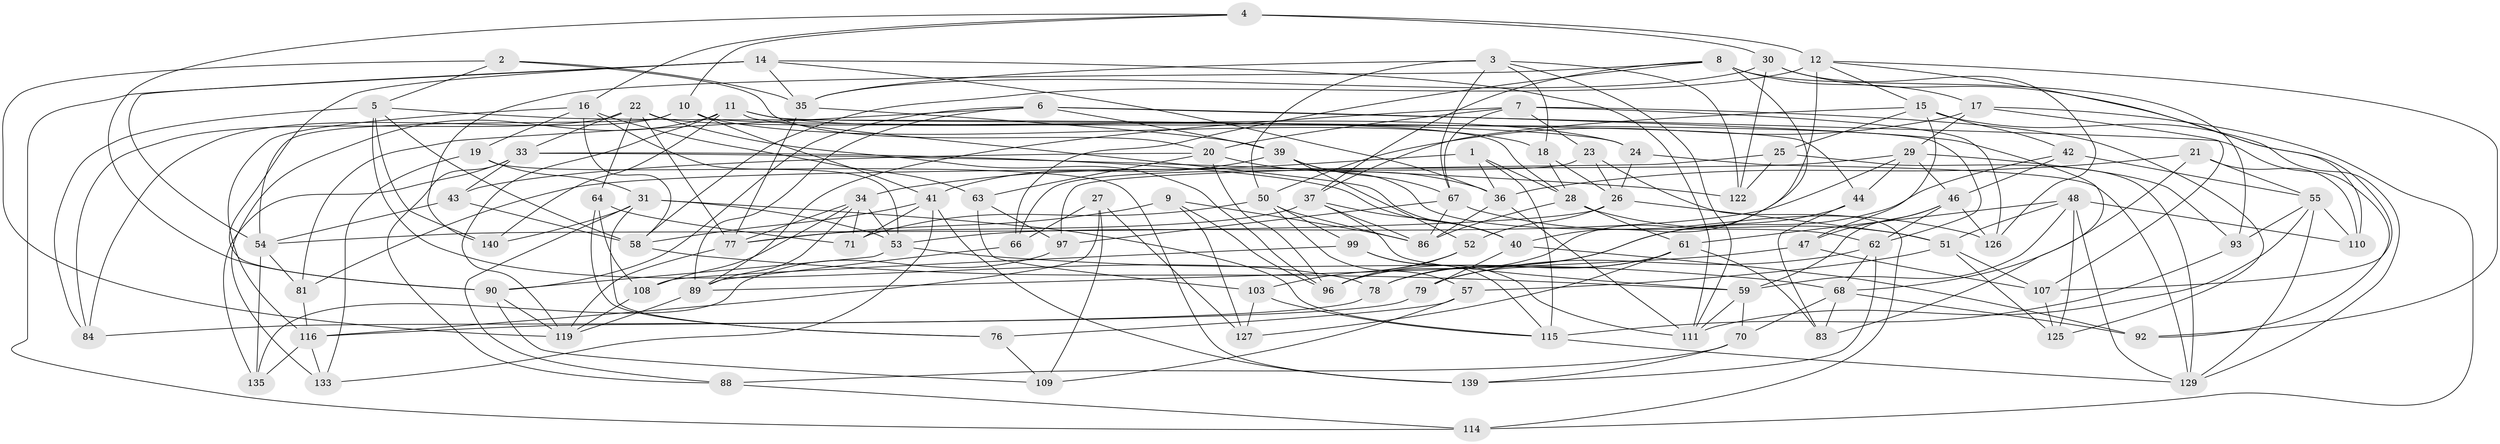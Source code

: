 // Generated by graph-tools (version 1.1) at 2025/52/02/27/25 19:52:34]
// undirected, 97 vertices, 244 edges
graph export_dot {
graph [start="1"]
  node [color=gray90,style=filled];
  1;
  2;
  3 [super="+13"];
  4 [super="+120"];
  5 [super="+87"];
  6 [super="+118"];
  7 [super="+49"];
  8 [super="+113"];
  9;
  10 [super="+98"];
  11 [super="+32"];
  12 [super="+85"];
  14 [super="+95"];
  15 [super="+69"];
  16 [super="+72"];
  17 [super="+136"];
  18;
  19;
  20 [super="+38"];
  21;
  22 [super="+82"];
  23;
  24;
  25;
  26 [super="+117"];
  27;
  28 [super="+74"];
  29 [super="+73"];
  30 [super="+60"];
  31 [super="+128"];
  33 [super="+94"];
  34 [super="+148"];
  35 [super="+130"];
  36 [super="+75"];
  37 [super="+123"];
  39 [super="+45"];
  40 [super="+106"];
  41 [super="+91"];
  42;
  43;
  44;
  46 [super="+145"];
  47;
  48 [super="+102"];
  50 [super="+137"];
  51 [super="+101"];
  52;
  53 [super="+56"];
  54 [super="+104"];
  55 [super="+138"];
  57;
  58 [super="+80"];
  59 [super="+146"];
  61 [super="+65"];
  62 [super="+112"];
  63;
  64;
  66;
  67 [super="+132"];
  68 [super="+121"];
  70;
  71;
  76;
  77 [super="+131"];
  78;
  79;
  81;
  83;
  84;
  86 [super="+143"];
  88;
  89 [super="+141"];
  90 [super="+100"];
  92;
  93;
  96 [super="+105"];
  97;
  99;
  103;
  107 [super="+149"];
  108;
  109;
  110;
  111 [super="+147"];
  114;
  115 [super="+124"];
  116 [super="+144"];
  119 [super="+142"];
  122;
  125;
  126;
  127;
  129 [super="+134"];
  133;
  135;
  139;
  140;
  1 -- 36;
  1 -- 115;
  1 -- 28;
  1 -- 34;
  2 -- 20;
  2 -- 35;
  2 -- 119;
  2 -- 5;
  3 -- 122;
  3 -- 111;
  3 -- 67;
  3 -- 18;
  3 -- 35;
  3 -- 50;
  4 -- 30 [weight=2];
  4 -- 16;
  4 -- 10;
  4 -- 90;
  4 -- 12;
  5 -- 58;
  5 -- 78;
  5 -- 24;
  5 -- 140;
  5 -- 84;
  6 -- 39;
  6 -- 89;
  6 -- 90;
  6 -- 81;
  6 -- 83;
  6 -- 92;
  7 -- 125;
  7 -- 23;
  7 -- 89;
  7 -- 20;
  7 -- 126;
  7 -- 67;
  8 -- 17;
  8 -- 66;
  8 -- 93;
  8 -- 140;
  8 -- 96;
  8 -- 37;
  9 -- 127;
  9 -- 77;
  9 -- 96;
  9 -- 86;
  10 -- 41;
  10 -- 18;
  10 -- 84;
  10 -- 62;
  10 -- 54;
  11 -- 119;
  11 -- 133;
  11 -- 140;
  11 -- 24;
  11 -- 40;
  11 -- 44;
  12 -- 92;
  12 -- 110;
  12 -- 40;
  12 -- 58;
  12 -- 15;
  14 -- 114;
  14 -- 36;
  14 -- 35;
  14 -- 54;
  14 -- 111;
  14 -- 90;
  15 -- 47;
  15 -- 25;
  15 -- 42;
  15 -- 37;
  15 -- 129;
  16 -- 53;
  16 -- 19;
  16 -- 58;
  16 -- 116;
  16 -- 63;
  17 -- 50;
  17 -- 107 [weight=2];
  17 -- 114;
  17 -- 29;
  18 -- 28;
  18 -- 26;
  19 -- 31;
  19 -- 139;
  19 -- 133;
  20 -- 36;
  20 -- 96;
  20 -- 43;
  20 -- 63;
  21 -- 110;
  21 -- 55;
  21 -- 36;
  21 -- 68;
  22 -- 64;
  22 -- 77;
  22 -- 28;
  22 -- 96;
  22 -- 33;
  22 -- 84;
  23 -- 114;
  23 -- 66;
  23 -- 26;
  24 -- 129;
  24 -- 26;
  25 -- 97;
  25 -- 129;
  25 -- 122;
  26 -- 52;
  26 -- 51;
  26 -- 54;
  27 -- 109;
  27 -- 66;
  27 -- 116;
  27 -- 127;
  28 -- 86;
  28 -- 51;
  28 -- 61;
  29 -- 93;
  29 -- 81;
  29 -- 46;
  29 -- 44;
  29 -- 53;
  30 -- 126;
  30 -- 122;
  30 -- 35;
  30 -- 107;
  31 -- 88;
  31 -- 53;
  31 -- 140;
  31 -- 115;
  31 -- 76;
  33 -- 122;
  33 -- 40;
  33 -- 88;
  33 -- 43;
  33 -- 135;
  34 -- 71;
  34 -- 77;
  34 -- 53;
  34 -- 89;
  34 -- 108;
  35 -- 77;
  35 -- 39;
  36 -- 111;
  36 -- 86;
  37 -- 59;
  37 -- 40;
  37 -- 77;
  37 -- 86;
  39 -- 62;
  39 -- 41;
  39 -- 67;
  39 -- 52;
  40 -- 79;
  40 -- 92;
  41 -- 133;
  41 -- 58;
  41 -- 139;
  41 -- 71;
  42 -- 55;
  42 -- 96;
  42 -- 46;
  43 -- 54;
  43 -- 58;
  44 -- 78;
  44 -- 83;
  46 -- 47;
  46 -- 62;
  46 -- 59;
  46 -- 126;
  47 -- 89;
  47 -- 107;
  48 -- 51;
  48 -- 61;
  48 -- 129;
  48 -- 59;
  48 -- 125;
  48 -- 110;
  50 -- 57;
  50 -- 71;
  50 -- 99;
  50 -- 86;
  51 -- 57;
  51 -- 107;
  51 -- 125;
  52 -- 103;
  52 -- 96;
  53 -- 90;
  53 -- 68;
  54 -- 135;
  54 -- 81;
  55 -- 129;
  55 -- 93;
  55 -- 110;
  55 -- 111;
  57 -- 109;
  57 -- 76;
  58 -- 59;
  59 -- 70;
  59 -- 111;
  61 -- 78;
  61 -- 127;
  61 -- 83;
  61 -- 79;
  62 -- 139;
  62 -- 68;
  62 -- 79;
  63 -- 103;
  63 -- 97;
  64 -- 71;
  64 -- 76;
  64 -- 108;
  66 -- 89;
  67 -- 126;
  67 -- 97;
  67 -- 86;
  68 -- 92;
  68 -- 70;
  68 -- 83;
  70 -- 88;
  70 -- 139;
  76 -- 109;
  77 -- 119;
  78 -- 84;
  79 -- 116;
  81 -- 116;
  88 -- 114;
  89 -- 119;
  90 -- 109;
  90 -- 119;
  93 -- 115;
  97 -- 135;
  99 -- 108;
  99 -- 115;
  99 -- 111;
  103 -- 127;
  103 -- 115;
  107 -- 125;
  108 -- 119;
  115 -- 129;
  116 -- 133;
  116 -- 135;
}
